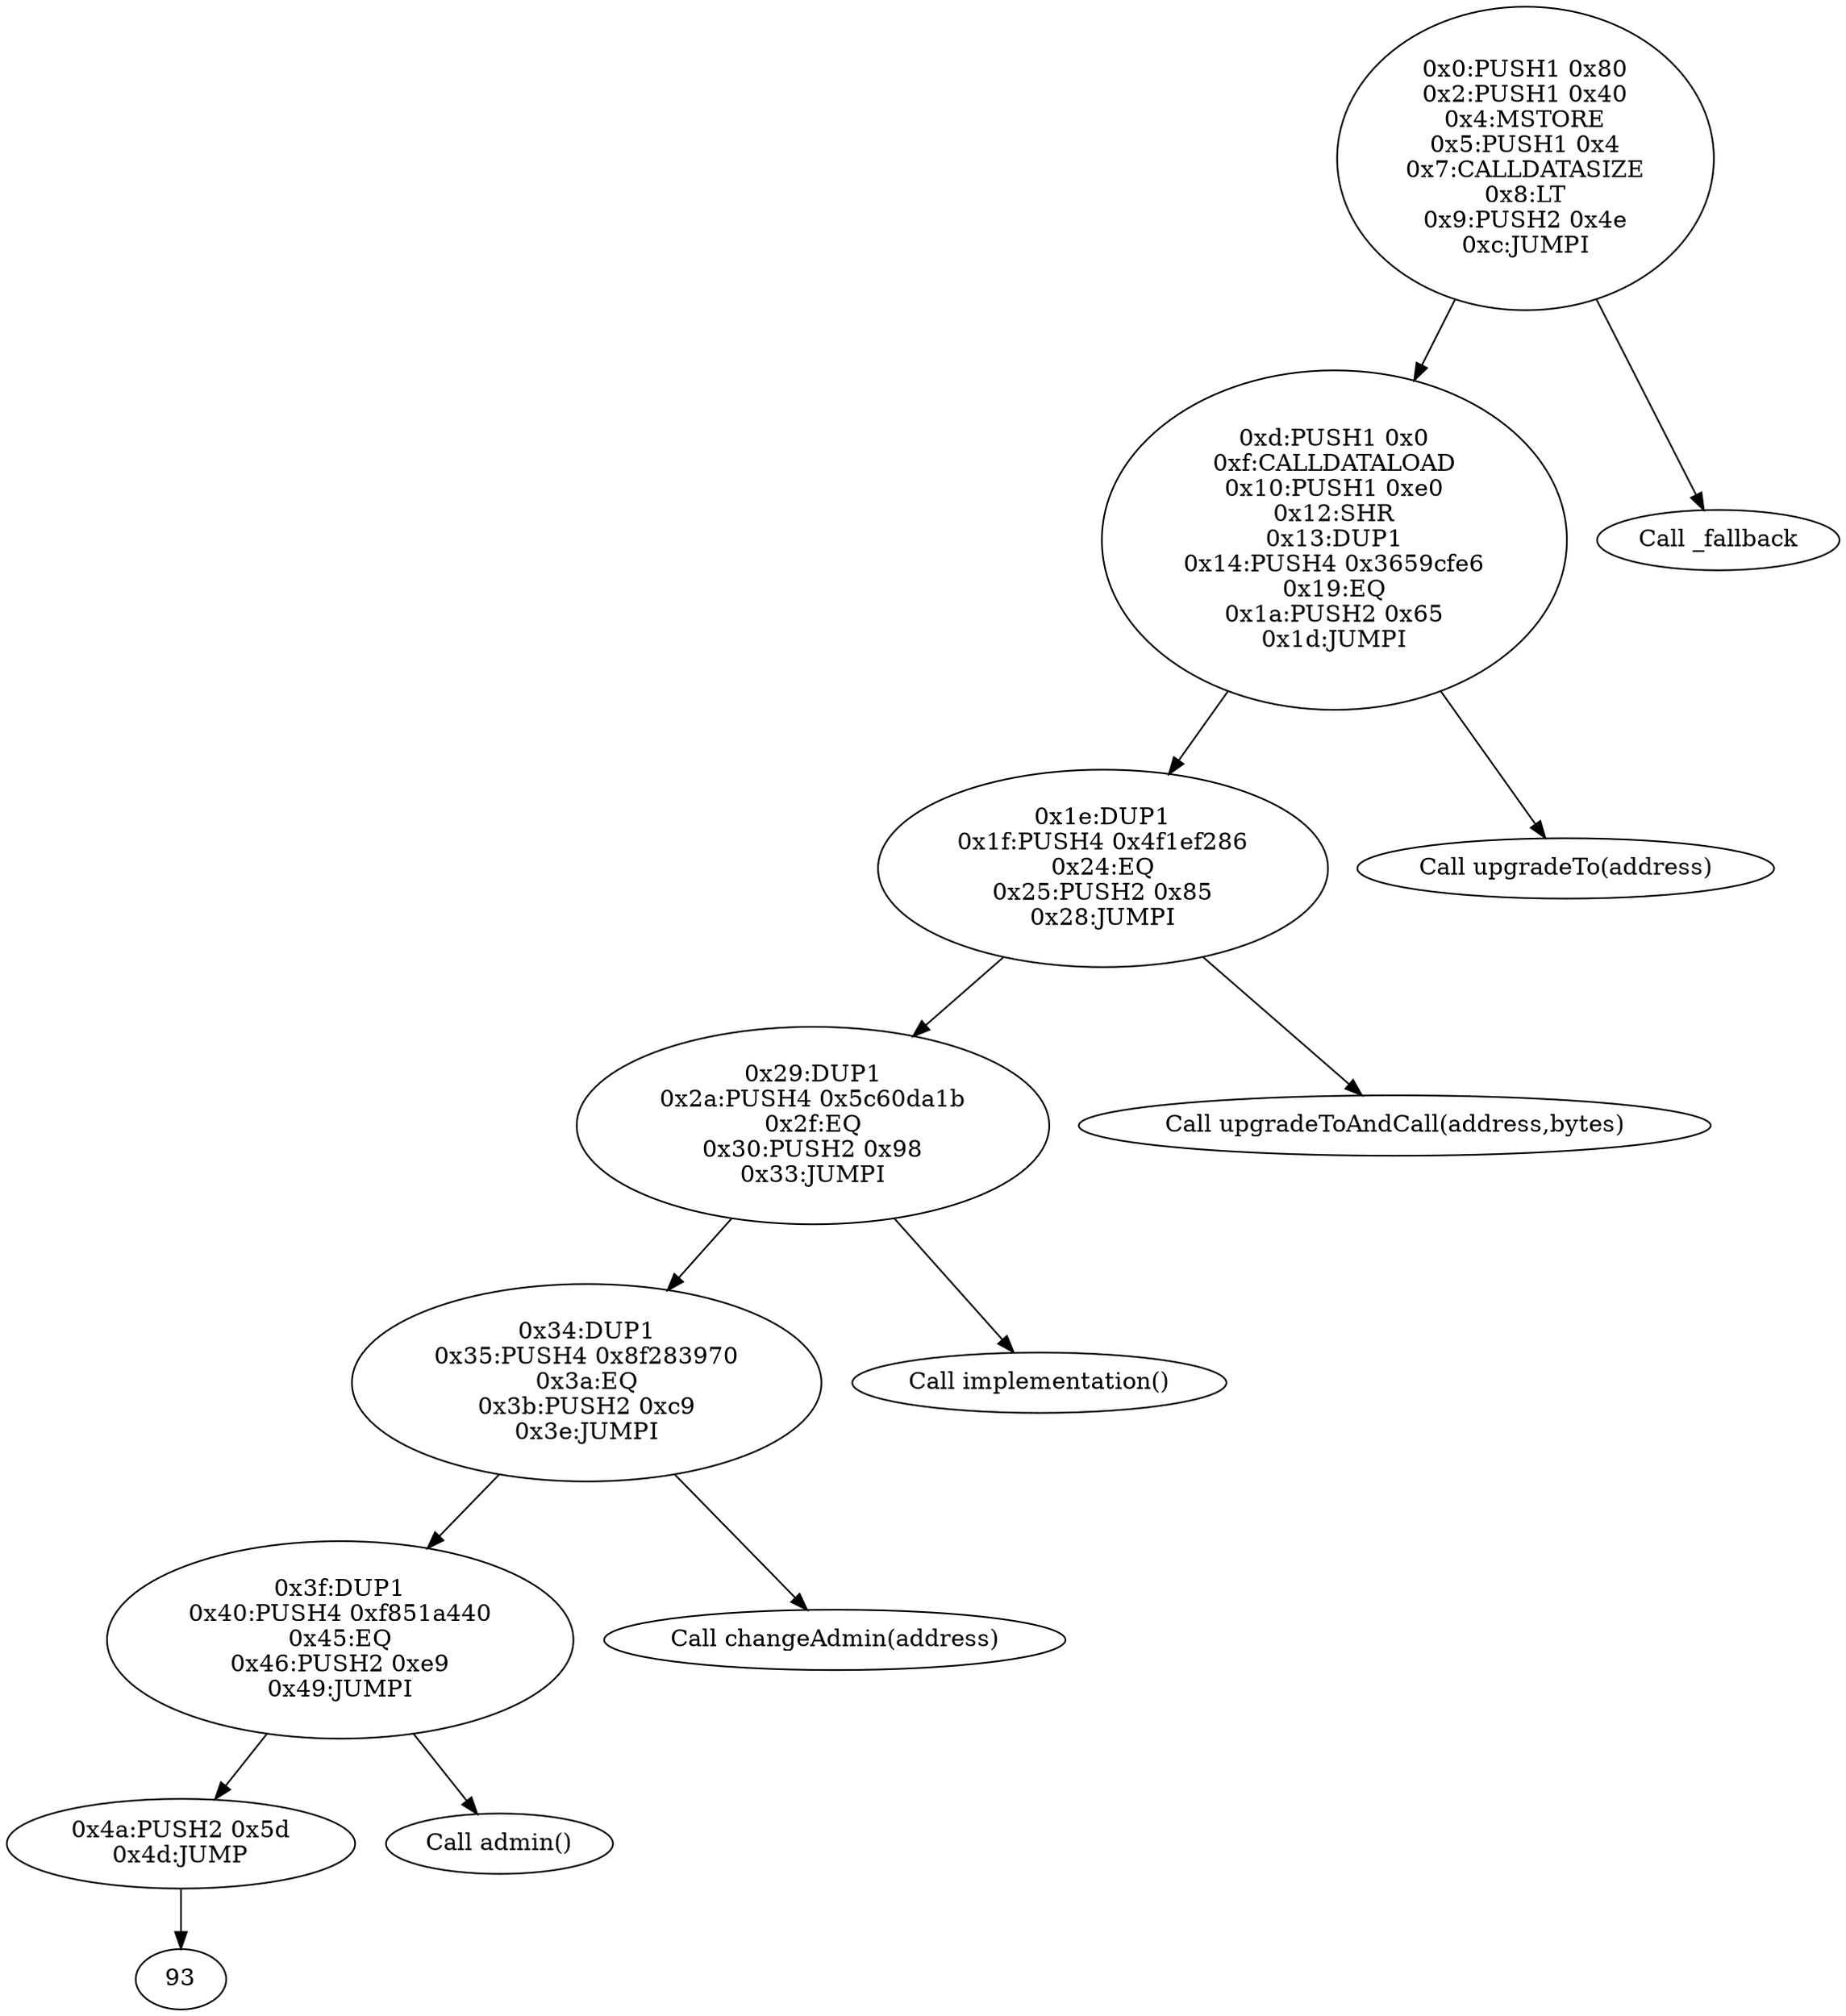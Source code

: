 digraph{
0[label="0x0:PUSH1 0x80
0x2:PUSH1 0x40
0x4:MSTORE
0x5:PUSH1 0x4
0x7:CALLDATASIZE
0x8:LT
0x9:PUSH2 0x4e
0xc:JUMPI"]
0 -> 13
0 -> 78
13[label="0xd:PUSH1 0x0
0xf:CALLDATALOAD
0x10:PUSH1 0xe0
0x12:SHR
0x13:DUP1
0x14:PUSH4 0x3659cfe6
0x19:EQ
0x1a:PUSH2 0x65
0x1d:JUMPI"]
13 -> 30
13 -> 101
30[label="0x1e:DUP1
0x1f:PUSH4 0x4f1ef286
0x24:EQ
0x25:PUSH2 0x85
0x28:JUMPI"]
30 -> 41
30 -> 133
41[label="0x29:DUP1
0x2a:PUSH4 0x5c60da1b
0x2f:EQ
0x30:PUSH2 0x98
0x33:JUMPI"]
41 -> 52
41 -> 152
52[label="0x34:DUP1
0x35:PUSH4 0x8f283970
0x3a:EQ
0x3b:PUSH2 0xc9
0x3e:JUMPI"]
52 -> 63
52 -> 201
63[label="0x3f:DUP1
0x40:PUSH4 0xf851a440
0x45:EQ
0x46:PUSH2 0xe9
0x49:JUMPI"]
63 -> 74
63 -> 233
74[label="0x4a:PUSH2 0x5d
0x4d:JUMP"]
74 -> 93
78[label="Call _fallback"]
101[label="Call upgradeTo(address)"]
133[label="Call upgradeToAndCall(address,bytes)"]
152[label="Call implementation()"]
201[label="Call changeAdmin(address)"]
233[label="Call admin()"]

}